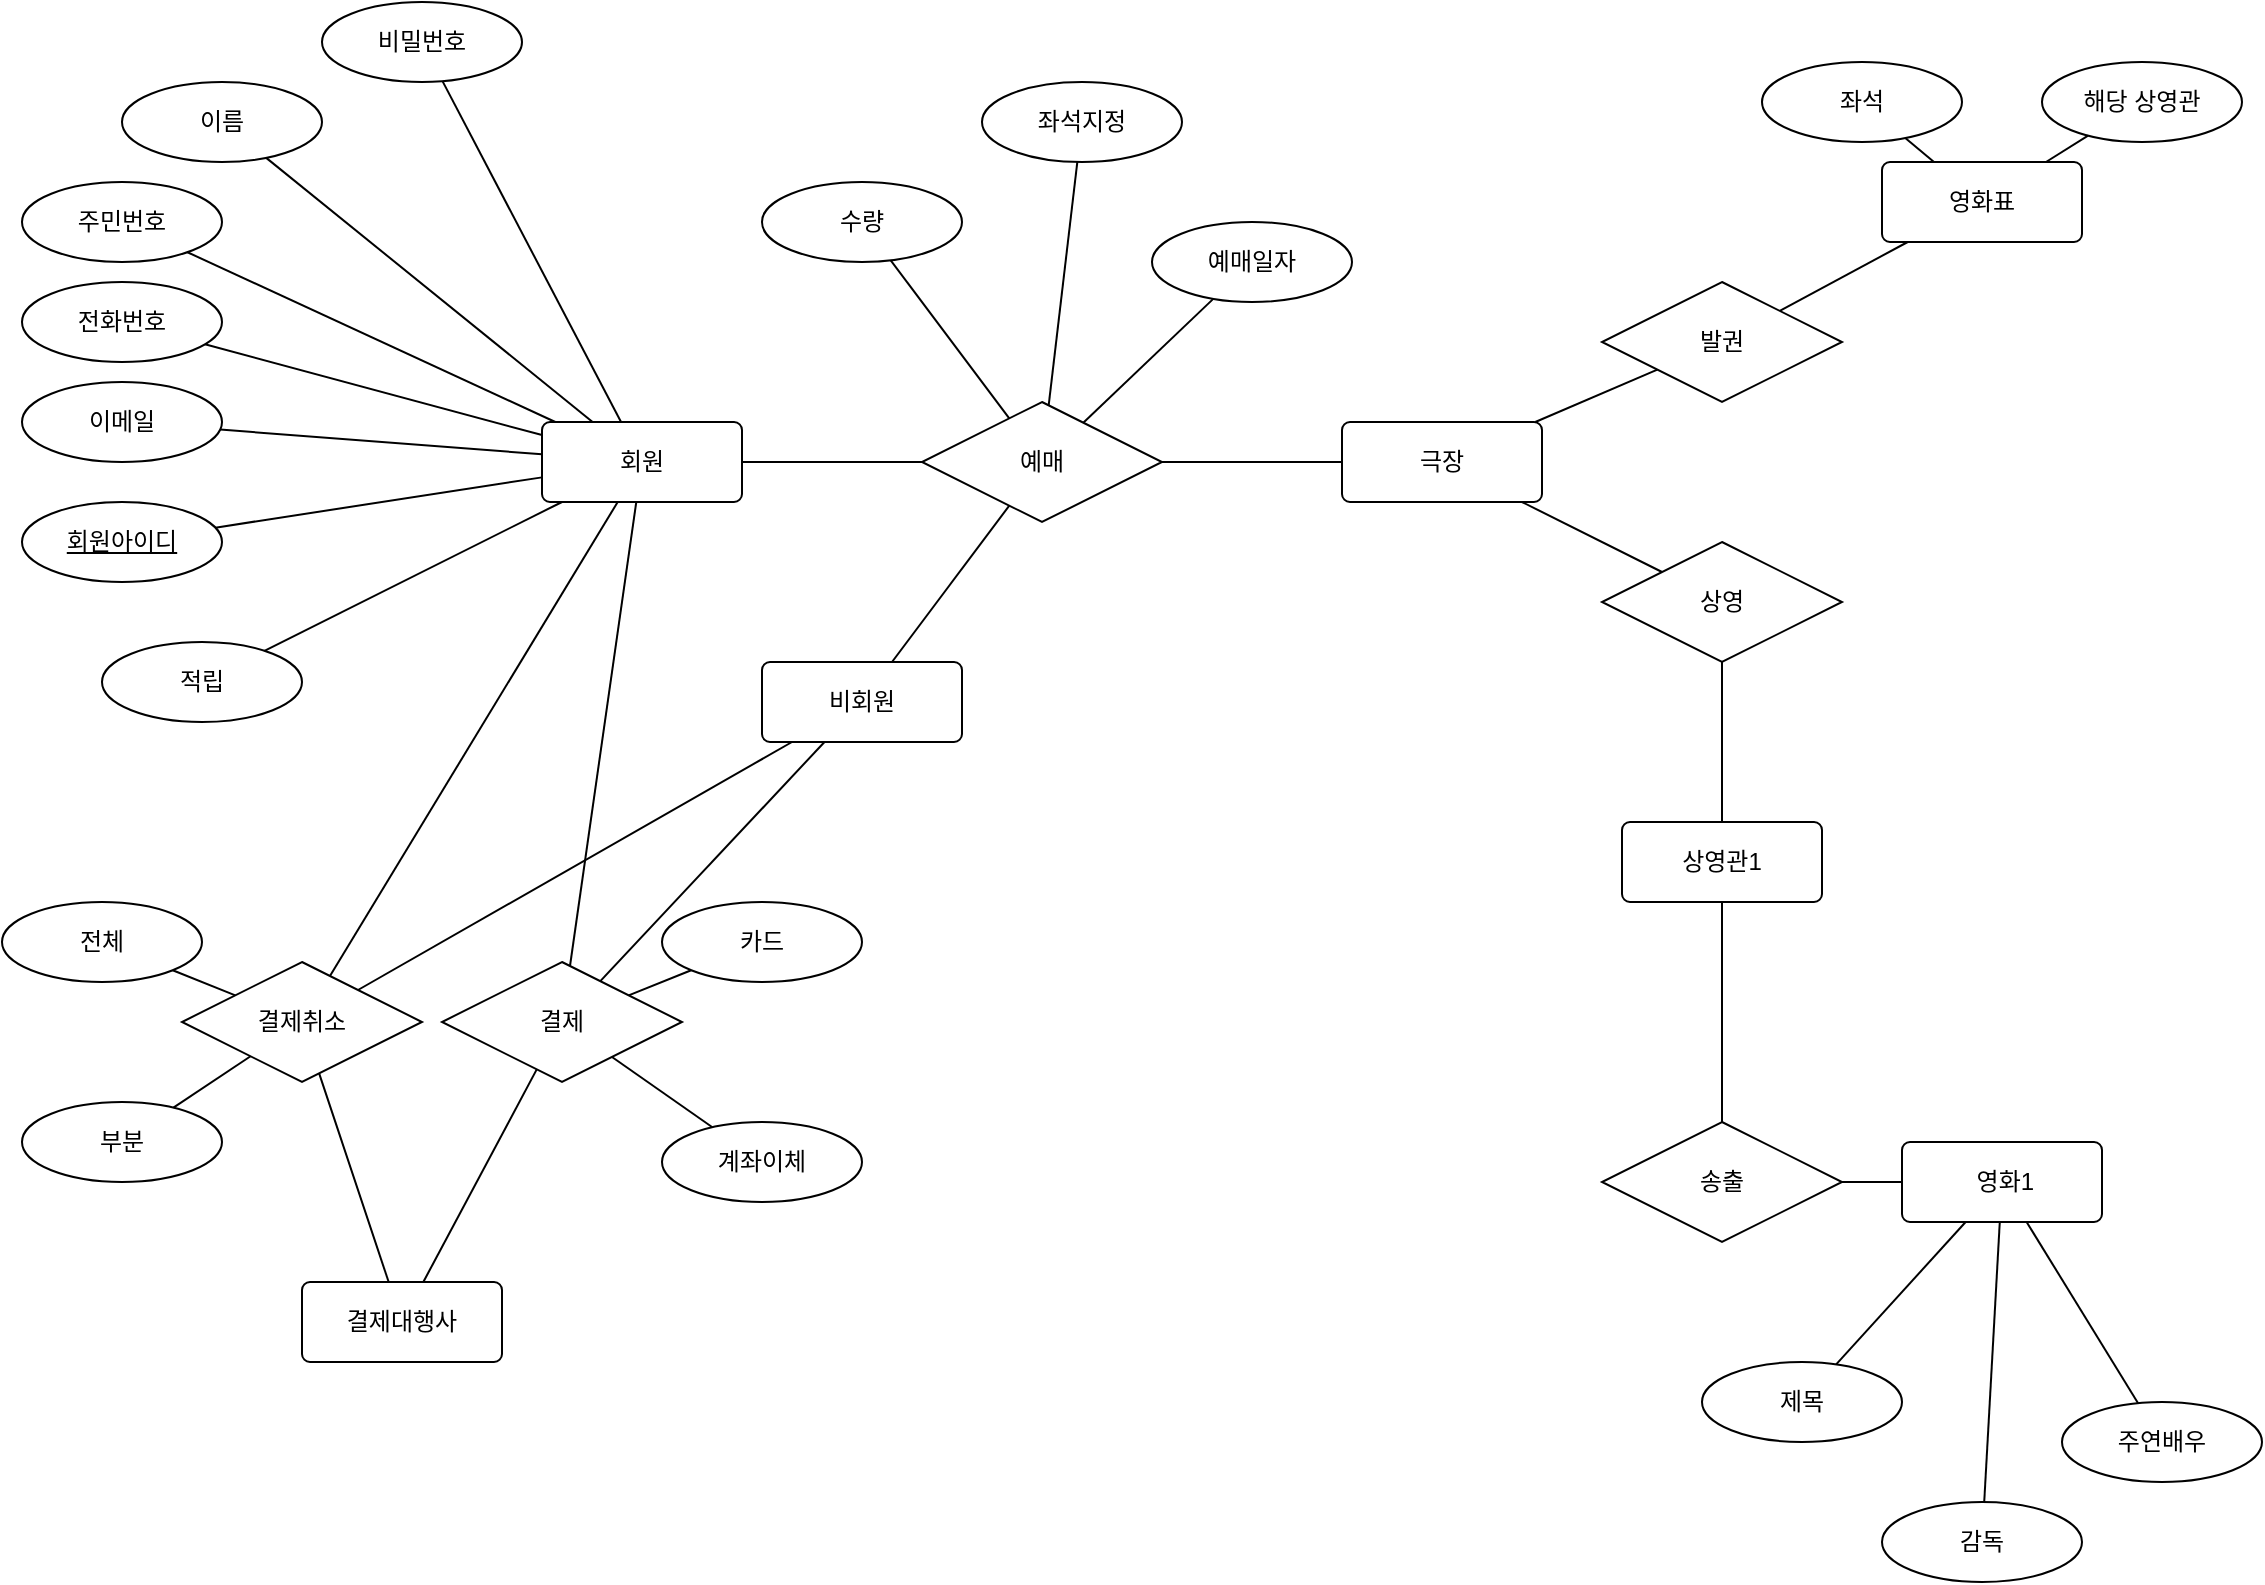 <mxfile version="20.3.7" type="device"><diagram id="zB1xWitz17NWYoONChpi" name="페이지-1"><mxGraphModel dx="1619" dy="898" grid="1" gridSize="10" guides="1" tooltips="1" connect="1" arrows="1" fold="1" page="1" pageScale="1" pageWidth="1169" pageHeight="827" math="0" shadow="0"><root><mxCell id="0"/><mxCell id="1" parent="0"/><mxCell id="ENVhd669_JbGA9UAqMmx-1" value="회원" style="rounded=1;arcSize=10;whiteSpace=wrap;html=1;align=center;" parent="1" vertex="1"><mxGeometry x="280" y="230" width="100" height="40" as="geometry"/></mxCell><mxCell id="ENVhd669_JbGA9UAqMmx-2" value="비회원" style="rounded=1;arcSize=10;whiteSpace=wrap;html=1;align=center;" parent="1" vertex="1"><mxGeometry x="390" y="350" width="100" height="40" as="geometry"/></mxCell><mxCell id="ENVhd669_JbGA9UAqMmx-5" value="영화표" style="rounded=1;arcSize=10;whiteSpace=wrap;html=1;align=center;" parent="1" vertex="1"><mxGeometry x="950.0" y="100" width="100" height="40" as="geometry"/></mxCell><mxCell id="ENVhd669_JbGA9UAqMmx-6" value="극장" style="rounded=1;arcSize=10;whiteSpace=wrap;html=1;align=center;" parent="1" vertex="1"><mxGeometry x="680" y="230" width="100" height="40" as="geometry"/></mxCell><mxCell id="ENVhd669_JbGA9UAqMmx-7" value="&amp;nbsp;영화1" style="rounded=1;arcSize=10;whiteSpace=wrap;html=1;align=center;" parent="1" vertex="1"><mxGeometry x="960" y="590" width="100" height="40" as="geometry"/></mxCell><mxCell id="ENVhd669_JbGA9UAqMmx-11" value="" style="endArrow=none;html=1;rounded=0;startArrow=none;" parent="1" source="ENVhd669_JbGA9UAqMmx-43" target="ENVhd669_JbGA9UAqMmx-6" edge="1"><mxGeometry relative="1" as="geometry"><mxPoint x="240.0" y="130" as="sourcePoint"/><mxPoint x="620" y="180" as="targetPoint"/></mxGeometry></mxCell><mxCell id="ENVhd669_JbGA9UAqMmx-13" value="" style="endArrow=none;html=1;rounded=0;" parent="1" source="ENVhd669_JbGA9UAqMmx-1" target="ENVhd669_JbGA9UAqMmx-43" edge="1"><mxGeometry relative="1" as="geometry"><mxPoint x="430" y="210" as="sourcePoint"/><mxPoint x="220" y="280" as="targetPoint"/></mxGeometry></mxCell><mxCell id="ENVhd669_JbGA9UAqMmx-26" value="이름" style="ellipse;whiteSpace=wrap;html=1;align=center;" parent="1" vertex="1"><mxGeometry x="70" y="60" width="100" height="40" as="geometry"/></mxCell><mxCell id="ENVhd669_JbGA9UAqMmx-27" value="" style="endArrow=none;html=1;rounded=0;" parent="1" source="ENVhd669_JbGA9UAqMmx-26" target="ENVhd669_JbGA9UAqMmx-1" edge="1"><mxGeometry relative="1" as="geometry"><mxPoint x="520" y="250" as="sourcePoint"/><mxPoint x="680" y="250" as="targetPoint"/></mxGeometry></mxCell><mxCell id="ENVhd669_JbGA9UAqMmx-28" value="주민번호" style="ellipse;whiteSpace=wrap;html=1;align=center;" parent="1" vertex="1"><mxGeometry x="20" y="110" width="100" height="40" as="geometry"/></mxCell><mxCell id="ENVhd669_JbGA9UAqMmx-29" value="전화번호" style="ellipse;whiteSpace=wrap;html=1;align=center;" parent="1" vertex="1"><mxGeometry x="20" y="160" width="100" height="40" as="geometry"/></mxCell><mxCell id="ENVhd669_JbGA9UAqMmx-30" value="이메일" style="ellipse;whiteSpace=wrap;html=1;align=center;" parent="1" vertex="1"><mxGeometry x="20" y="210" width="100" height="40" as="geometry"/></mxCell><mxCell id="ENVhd669_JbGA9UAqMmx-31" value="회원아이디" style="ellipse;whiteSpace=wrap;html=1;align=center;fontStyle=4;" parent="1" vertex="1"><mxGeometry x="20" y="270" width="100" height="40" as="geometry"/></mxCell><mxCell id="ENVhd669_JbGA9UAqMmx-32" value="비밀번호" style="ellipse;whiteSpace=wrap;html=1;align=center;" parent="1" vertex="1"><mxGeometry x="170" y="20" width="100" height="40" as="geometry"/></mxCell><mxCell id="ENVhd669_JbGA9UAqMmx-33" value="" style="endArrow=none;html=1;rounded=0;" parent="1" source="ENVhd669_JbGA9UAqMmx-32" target="ENVhd669_JbGA9UAqMmx-1" edge="1"><mxGeometry relative="1" as="geometry"><mxPoint x="220" y="50" as="sourcePoint"/><mxPoint x="680" y="250" as="targetPoint"/></mxGeometry></mxCell><mxCell id="ENVhd669_JbGA9UAqMmx-34" value="" style="endArrow=none;html=1;rounded=0;" parent="1" source="ENVhd669_JbGA9UAqMmx-28" target="ENVhd669_JbGA9UAqMmx-1" edge="1"><mxGeometry relative="1" as="geometry"><mxPoint x="148.57" y="108.57" as="sourcePoint"/><mxPoint x="160" y="160" as="targetPoint"/></mxGeometry></mxCell><mxCell id="ENVhd669_JbGA9UAqMmx-35" value="" style="endArrow=none;html=1;rounded=0;" parent="1" source="ENVhd669_JbGA9UAqMmx-29" target="ENVhd669_JbGA9UAqMmx-1" edge="1"><mxGeometry relative="1" as="geometry"><mxPoint x="118.597" y="152.714" as="sourcePoint"/><mxPoint x="180" y="173.333" as="targetPoint"/></mxGeometry></mxCell><mxCell id="ENVhd669_JbGA9UAqMmx-37" value="" style="endArrow=none;html=1;rounded=0;" parent="1" source="ENVhd669_JbGA9UAqMmx-1" target="ENVhd669_JbGA9UAqMmx-30" edge="1"><mxGeometry relative="1" as="geometry"><mxPoint x="130" y="190" as="sourcePoint"/><mxPoint x="180" y="190" as="targetPoint"/></mxGeometry></mxCell><mxCell id="ENVhd669_JbGA9UAqMmx-38" value="" style="endArrow=none;html=1;rounded=0;" parent="1" source="ENVhd669_JbGA9UAqMmx-1" target="ENVhd669_JbGA9UAqMmx-31" edge="1"><mxGeometry relative="1" as="geometry"><mxPoint x="140" y="200" as="sourcePoint"/><mxPoint x="190" y="200" as="targetPoint"/></mxGeometry></mxCell><mxCell id="ENVhd669_JbGA9UAqMmx-40" value="계좌이체" style="ellipse;whiteSpace=wrap;html=1;align=center;" parent="1" vertex="1"><mxGeometry x="340" y="580" width="100" height="40" as="geometry"/></mxCell><mxCell id="ENVhd669_JbGA9UAqMmx-41" value="카드" style="ellipse;whiteSpace=wrap;html=1;align=center;" parent="1" vertex="1"><mxGeometry x="340" y="470" width="100" height="40" as="geometry"/></mxCell><mxCell id="ENVhd669_JbGA9UAqMmx-42" value="좌석지정" style="ellipse;whiteSpace=wrap;html=1;align=center;" parent="1" vertex="1"><mxGeometry x="500" y="60" width="100" height="40" as="geometry"/></mxCell><mxCell id="ENVhd669_JbGA9UAqMmx-45" value="" style="endArrow=none;html=1;rounded=0;" parent="1" source="ENVhd669_JbGA9UAqMmx-41" target="ENVhd669_JbGA9UAqMmx-55" edge="1"><mxGeometry relative="1" as="geometry"><mxPoint x="450" y="290" as="sourcePoint"/><mxPoint x="610" y="290" as="targetPoint"/></mxGeometry></mxCell><mxCell id="ENVhd669_JbGA9UAqMmx-46" value="" style="endArrow=none;html=1;rounded=0;" parent="1" source="ENVhd669_JbGA9UAqMmx-40" target="ENVhd669_JbGA9UAqMmx-55" edge="1"><mxGeometry relative="1" as="geometry"><mxPoint x="450" y="290" as="sourcePoint"/><mxPoint x="610" y="290" as="targetPoint"/></mxGeometry></mxCell><mxCell id="ENVhd669_JbGA9UAqMmx-47" value="결제대행사" style="rounded=1;arcSize=10;whiteSpace=wrap;html=1;align=center;" parent="1" vertex="1"><mxGeometry x="160" y="660" width="100" height="40" as="geometry"/></mxCell><mxCell id="ENVhd669_JbGA9UAqMmx-49" value="" style="endArrow=none;html=1;rounded=0;" parent="1" source="ENVhd669_JbGA9UAqMmx-2" target="ENVhd669_JbGA9UAqMmx-43" edge="1"><mxGeometry relative="1" as="geometry"><mxPoint x="440" y="250" as="sourcePoint"/><mxPoint x="600" y="250" as="targetPoint"/></mxGeometry></mxCell><mxCell id="ENVhd669_JbGA9UAqMmx-43" value="예매" style="shape=rhombus;perimeter=rhombusPerimeter;whiteSpace=wrap;html=1;align=center;" parent="1" vertex="1"><mxGeometry x="470" y="220" width="120" height="60" as="geometry"/></mxCell><mxCell id="ENVhd669_JbGA9UAqMmx-50" value="" style="endArrow=none;html=1;rounded=0;" parent="1" source="ENVhd669_JbGA9UAqMmx-1" target="ENVhd669_JbGA9UAqMmx-43" edge="1"><mxGeometry relative="1" as="geometry"><mxPoint x="270" y="180" as="sourcePoint"/><mxPoint x="525" y="180" as="targetPoint"/></mxGeometry></mxCell><mxCell id="ENVhd669_JbGA9UAqMmx-55" value="결제" style="shape=rhombus;perimeter=rhombusPerimeter;whiteSpace=wrap;html=1;align=center;" parent="1" vertex="1"><mxGeometry x="230" y="500" width="120" height="60" as="geometry"/></mxCell><mxCell id="ENVhd669_JbGA9UAqMmx-56" value="" style="endArrow=none;html=1;rounded=0;" parent="1" source="ENVhd669_JbGA9UAqMmx-1" target="ENVhd669_JbGA9UAqMmx-55" edge="1"><mxGeometry relative="1" as="geometry"><mxPoint x="750" y="190" as="sourcePoint"/><mxPoint x="910" y="190" as="targetPoint"/></mxGeometry></mxCell><mxCell id="ENVhd669_JbGA9UAqMmx-57" value="" style="endArrow=none;html=1;rounded=0;" parent="1" source="ENVhd669_JbGA9UAqMmx-55" target="ENVhd669_JbGA9UAqMmx-47" edge="1"><mxGeometry relative="1" as="geometry"><mxPoint x="760" y="230" as="sourcePoint"/><mxPoint x="260" y="470" as="targetPoint"/></mxGeometry></mxCell><mxCell id="ENVhd669_JbGA9UAqMmx-58" value="" style="endArrow=none;html=1;rounded=0;" parent="1" source="ENVhd669_JbGA9UAqMmx-55" target="ENVhd669_JbGA9UAqMmx-2" edge="1"><mxGeometry relative="1" as="geometry"><mxPoint x="370" y="290" as="sourcePoint"/><mxPoint x="450" y="210" as="targetPoint"/></mxGeometry></mxCell><mxCell id="ENVhd669_JbGA9UAqMmx-59" value="예매일자" style="ellipse;whiteSpace=wrap;html=1;align=center;" parent="1" vertex="1"><mxGeometry x="585" y="130" width="100" height="40" as="geometry"/></mxCell><mxCell id="ENVhd669_JbGA9UAqMmx-60" value="수량" style="ellipse;whiteSpace=wrap;html=1;align=center;" parent="1" vertex="1"><mxGeometry x="390" y="110" width="100" height="40" as="geometry"/></mxCell><mxCell id="ENVhd669_JbGA9UAqMmx-62" value="결제취소" style="shape=rhombus;perimeter=rhombusPerimeter;whiteSpace=wrap;html=1;align=center;" parent="1" vertex="1"><mxGeometry x="100" y="500" width="120" height="60" as="geometry"/></mxCell><mxCell id="ENVhd669_JbGA9UAqMmx-63" value="" style="endArrow=none;html=1;rounded=0;" parent="1" source="ENVhd669_JbGA9UAqMmx-1" target="ENVhd669_JbGA9UAqMmx-62" edge="1"><mxGeometry relative="1" as="geometry"><mxPoint x="230" y="210" as="sourcePoint"/><mxPoint x="230" y="330" as="targetPoint"/></mxGeometry></mxCell><mxCell id="ENVhd669_JbGA9UAqMmx-65" value="" style="endArrow=none;html=1;rounded=0;" parent="1" source="ENVhd669_JbGA9UAqMmx-62" target="ENVhd669_JbGA9UAqMmx-47" edge="1"><mxGeometry relative="1" as="geometry"><mxPoint x="308.511" y="444.255" as="sourcePoint"/><mxPoint x="210" y="480" as="targetPoint"/></mxGeometry></mxCell><mxCell id="ENVhd669_JbGA9UAqMmx-66" value="부분&lt;span style=&quot;color: rgba(0, 0, 0, 0); font-family: monospace; font-size: 0px; text-align: start;&quot;&gt;%3CmxGraphModel%3E%3Croot%3E%3CmxCell%20id%3D%220%22%2F%3E%3CmxCell%20id%3D%221%22%20parent%3D%220%22%2F%3E%3CmxCell%20id%3D%222%22%20value%3D%22%22%20style%3D%22endArrow%3Dnone%3Bhtml%3D1%3Brounded%3D0%3B%22%20edge%3D%221%22%20parent%3D%221%22%3E%3CmxGeometry%20relative%3D%221%22%20as%3D%22geometry%22%3E%3CmxPoint%20x%3D%22399.689%22%20y%3D%2279.621%22%20as%3D%22sourcePoint%22%2F%3E%3CmxPoint%20x%3D%22438.0%22%20y%3D%22156%22%20as%3D%22targetPoint%22%2F%3E%3C%2FmxGeometry%3E%3C%2FmxCell%3E%3C%2Froot%3E%3C%2FmxGraphModel%3E&lt;/span&gt;" style="ellipse;whiteSpace=wrap;html=1;align=center;" parent="1" vertex="1"><mxGeometry x="20" y="570" width="100" height="40" as="geometry"/></mxCell><mxCell id="ENVhd669_JbGA9UAqMmx-68" value="" style="endArrow=none;html=1;rounded=0;" parent="1" source="ENVhd669_JbGA9UAqMmx-62" target="ENVhd669_JbGA9UAqMmx-66" edge="1"><mxGeometry relative="1" as="geometry"><mxPoint x="540" y="290" as="sourcePoint"/><mxPoint x="700" y="290" as="targetPoint"/></mxGeometry></mxCell><mxCell id="ENVhd669_JbGA9UAqMmx-70" value="" style="endArrow=none;html=1;rounded=0;" parent="1" source="ENVhd669_JbGA9UAqMmx-62" target="ENVhd669_JbGA9UAqMmx-2" edge="1"><mxGeometry relative="1" as="geometry"><mxPoint x="332.727" y="396.364" as="sourcePoint"/><mxPoint x="379.231" y="310" as="targetPoint"/></mxGeometry></mxCell><mxCell id="ENVhd669_JbGA9UAqMmx-71" value="" style="endArrow=none;html=1;rounded=0;" parent="1" source="ENVhd669_JbGA9UAqMmx-42" target="ENVhd669_JbGA9UAqMmx-43" edge="1"><mxGeometry relative="1" as="geometry"><mxPoint x="510" y="250" as="sourcePoint"/><mxPoint x="670" y="250" as="targetPoint"/></mxGeometry></mxCell><mxCell id="ENVhd669_JbGA9UAqMmx-72" value="" style="endArrow=none;html=1;rounded=0;" parent="1" source="ENVhd669_JbGA9UAqMmx-60" target="ENVhd669_JbGA9UAqMmx-43" edge="1"><mxGeometry relative="1" as="geometry"><mxPoint x="409.689" y="89.621" as="sourcePoint"/><mxPoint x="590" y="160" as="targetPoint"/></mxGeometry></mxCell><mxCell id="ENVhd669_JbGA9UAqMmx-73" value="" style="endArrow=none;html=1;rounded=0;" parent="1" source="ENVhd669_JbGA9UAqMmx-59" target="ENVhd669_JbGA9UAqMmx-43" edge="1"><mxGeometry relative="1" as="geometry"><mxPoint x="510" y="250" as="sourcePoint"/><mxPoint x="670" y="250" as="targetPoint"/></mxGeometry></mxCell><mxCell id="ENVhd669_JbGA9UAqMmx-74" value="전체" style="ellipse;whiteSpace=wrap;html=1;align=center;" parent="1" vertex="1"><mxGeometry x="10" y="470" width="100" height="40" as="geometry"/></mxCell><mxCell id="ENVhd669_JbGA9UAqMmx-75" value="" style="endArrow=none;html=1;rounded=0;" parent="1" source="ENVhd669_JbGA9UAqMmx-62" target="ENVhd669_JbGA9UAqMmx-74" edge="1"><mxGeometry relative="1" as="geometry"><mxPoint x="126.531" y="438.265" as="sourcePoint"/><mxPoint x="82.901" y="472.221" as="targetPoint"/></mxGeometry></mxCell><mxCell id="ENVhd669_JbGA9UAqMmx-76" value="상영" style="shape=rhombus;perimeter=rhombusPerimeter;whiteSpace=wrap;html=1;align=center;" parent="1" vertex="1"><mxGeometry x="810" y="290" width="120" height="60" as="geometry"/></mxCell><mxCell id="ENVhd669_JbGA9UAqMmx-77" value="" style="endArrow=none;html=1;rounded=0;" parent="1" source="ENVhd669_JbGA9UAqMmx-6" target="ENVhd669_JbGA9UAqMmx-76" edge="1"><mxGeometry relative="1" as="geometry"><mxPoint x="730" y="190" as="sourcePoint"/><mxPoint x="830" y="190" as="targetPoint"/></mxGeometry></mxCell><mxCell id="ENVhd669_JbGA9UAqMmx-78" value="" style="endArrow=none;html=1;rounded=0;" parent="1" source="ENVhd669_JbGA9UAqMmx-76" target="ENVhd669_JbGA9UAqMmx-88" edge="1"><mxGeometry relative="1" as="geometry"><mxPoint x="680" y="210" as="sourcePoint"/><mxPoint x="750" y="390" as="targetPoint"/></mxGeometry></mxCell><mxCell id="ENVhd669_JbGA9UAqMmx-82" value="제목" style="ellipse;whiteSpace=wrap;html=1;align=center;" parent="1" vertex="1"><mxGeometry x="860" y="700" width="100" height="40" as="geometry"/></mxCell><mxCell id="ENVhd669_JbGA9UAqMmx-83" value="감독" style="ellipse;whiteSpace=wrap;html=1;align=center;" parent="1" vertex="1"><mxGeometry x="950" y="770" width="100" height="40" as="geometry"/></mxCell><mxCell id="ENVhd669_JbGA9UAqMmx-84" value="주연배우" style="ellipse;whiteSpace=wrap;html=1;align=center;" parent="1" vertex="1"><mxGeometry x="1040" y="720" width="100" height="40" as="geometry"/></mxCell><mxCell id="ENVhd669_JbGA9UAqMmx-85" value="" style="endArrow=none;html=1;rounded=0;" parent="1" source="ENVhd669_JbGA9UAqMmx-7" target="ENVhd669_JbGA9UAqMmx-82" edge="1"><mxGeometry relative="1" as="geometry"><mxPoint x="860" y="440" as="sourcePoint"/><mxPoint x="860" y="540" as="targetPoint"/></mxGeometry></mxCell><mxCell id="ENVhd669_JbGA9UAqMmx-86" value="" style="endArrow=none;html=1;rounded=0;" parent="1" source="ENVhd669_JbGA9UAqMmx-7" target="ENVhd669_JbGA9UAqMmx-84" edge="1"><mxGeometry relative="1" as="geometry"><mxPoint x="828.602" y="580" as="sourcePoint"/><mxPoint x="776.667" y="613.082" as="targetPoint"/></mxGeometry></mxCell><mxCell id="ENVhd669_JbGA9UAqMmx-87" value="" style="endArrow=none;html=1;rounded=0;" parent="1" source="ENVhd669_JbGA9UAqMmx-7" target="ENVhd669_JbGA9UAqMmx-83" edge="1"><mxGeometry relative="1" as="geometry"><mxPoint x="891.398" y="580" as="sourcePoint"/><mxPoint x="1070" y="640" as="targetPoint"/></mxGeometry></mxCell><mxCell id="ENVhd669_JbGA9UAqMmx-88" value="상영관1" style="rounded=1;arcSize=10;whiteSpace=wrap;html=1;align=center;" parent="1" vertex="1"><mxGeometry x="820" y="430" width="100" height="40" as="geometry"/></mxCell><mxCell id="ENVhd669_JbGA9UAqMmx-89" value="" style="endArrow=none;html=1;rounded=0;" parent="1" source="ENVhd669_JbGA9UAqMmx-88" target="ENVhd669_JbGA9UAqMmx-111" edge="1"><mxGeometry relative="1" as="geometry"><mxPoint x="680" y="510" as="sourcePoint"/><mxPoint x="730" y="560" as="targetPoint"/></mxGeometry></mxCell><mxCell id="ENVhd669_JbGA9UAqMmx-102" value="해당 상영관" style="ellipse;whiteSpace=wrap;html=1;align=center;" parent="1" vertex="1"><mxGeometry x="1030" y="50" width="100" height="40" as="geometry"/></mxCell><mxCell id="ENVhd669_JbGA9UAqMmx-103" value="좌석" style="ellipse;whiteSpace=wrap;html=1;align=center;" parent="1" vertex="1"><mxGeometry x="890" y="50" width="100" height="40" as="geometry"/></mxCell><mxCell id="ENVhd669_JbGA9UAqMmx-104" value="" style="endArrow=none;html=1;rounded=0;" parent="1" source="ENVhd669_JbGA9UAqMmx-5" target="ENVhd669_JbGA9UAqMmx-103" edge="1"><mxGeometry relative="1" as="geometry"><mxPoint x="556.553" y="99.702" as="sourcePoint"/><mxPoint x="970.004" y="475.774" as="targetPoint"/></mxGeometry></mxCell><mxCell id="ENVhd669_JbGA9UAqMmx-105" value="" style="endArrow=none;html=1;rounded=0;" parent="1" source="ENVhd669_JbGA9UAqMmx-5" target="ENVhd669_JbGA9UAqMmx-102" edge="1"><mxGeometry relative="1" as="geometry"><mxPoint x="1107.29" y="470" as="sourcePoint"/><mxPoint x="1050.004" y="615.774" as="targetPoint"/></mxGeometry></mxCell><mxCell id="ENVhd669_JbGA9UAqMmx-108" value="" style="endArrow=none;html=1;rounded=0;" parent="1" source="ENVhd669_JbGA9UAqMmx-5" target="ENVhd669_JbGA9UAqMmx-109" edge="1"><mxGeometry relative="1" as="geometry"><mxPoint x="680" y="280" as="sourcePoint"/><mxPoint x="570" y="40" as="targetPoint"/></mxGeometry></mxCell><mxCell id="ENVhd669_JbGA9UAqMmx-109" value="발권" style="shape=rhombus;perimeter=rhombusPerimeter;whiteSpace=wrap;html=1;align=center;" parent="1" vertex="1"><mxGeometry x="810" y="160" width="120" height="60" as="geometry"/></mxCell><mxCell id="ENVhd669_JbGA9UAqMmx-110" value="" style="endArrow=none;html=1;rounded=0;" parent="1" source="ENVhd669_JbGA9UAqMmx-109" target="ENVhd669_JbGA9UAqMmx-6" edge="1"><mxGeometry relative="1" as="geometry"><mxPoint x="670" y="170" as="sourcePoint"/><mxPoint x="680" y="140" as="targetPoint"/></mxGeometry></mxCell><mxCell id="ENVhd669_JbGA9UAqMmx-111" value="송출" style="shape=rhombus;perimeter=rhombusPerimeter;whiteSpace=wrap;html=1;align=center;" parent="1" vertex="1"><mxGeometry x="810" y="580" width="120" height="60" as="geometry"/></mxCell><mxCell id="ENVhd669_JbGA9UAqMmx-112" value="" style="endArrow=none;html=1;rounded=0;" parent="1" source="ENVhd669_JbGA9UAqMmx-111" target="ENVhd669_JbGA9UAqMmx-7" edge="1"><mxGeometry relative="1" as="geometry"><mxPoint x="690" y="650" as="sourcePoint"/><mxPoint x="680" y="580" as="targetPoint"/></mxGeometry></mxCell><mxCell id="ENVhd669_JbGA9UAqMmx-127" value="적립" style="ellipse;whiteSpace=wrap;html=1;align=center;" parent="1" vertex="1"><mxGeometry x="60" y="340" width="100" height="40" as="geometry"/></mxCell><mxCell id="ENVhd669_JbGA9UAqMmx-128" value="" style="endArrow=none;html=1;rounded=0;" parent="1" source="ENVhd669_JbGA9UAqMmx-1" target="ENVhd669_JbGA9UAqMmx-127" edge="1"><mxGeometry relative="1" as="geometry"><mxPoint x="190" y="272.5" as="sourcePoint"/><mxPoint x="122.4" y="289.4" as="targetPoint"/></mxGeometry></mxCell></root></mxGraphModel></diagram></mxfile>